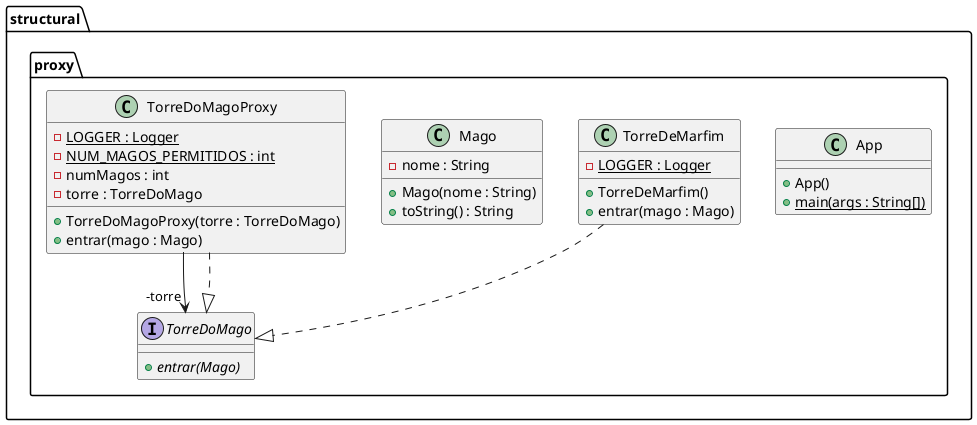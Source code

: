 @startuml
package structural.proxy {
  class App {
    + App()
    + main(args : String[]) {static}
  }
  class TorreDeMarfim {
    - LOGGER : Logger {static}
    + TorreDeMarfim()
    + entrar(mago : Mago)
  }
  class Mago {
    - nome : String
    + Mago(nome : String)
    + toString() : String
  }
  interface TorreDoMago {
    + entrar(Mago) {abstract}
  }
  class TorreDoMagoProxy {
    - LOGGER : Logger {static}
    - NUM_MAGOS_PERMITIDOS : int {static}
    - numMagos : int
    - torre : TorreDoMago
    + TorreDoMagoProxy(torre : TorreDoMago)
    + entrar(mago : Mago)
  }
}
TorreDoMagoProxy -->  "-torre" TorreDoMago
TorreDeMarfim ..|> TorreDoMago 
TorreDoMagoProxy ..|> TorreDoMago 
@enduml